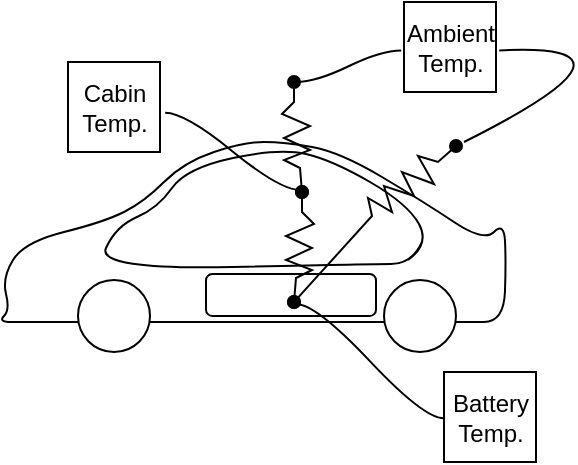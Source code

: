 <mxfile version="28.0.6">
  <diagram name="Page-1" id="w69QgauEFFYnWDhPD-Ga">
    <mxGraphModel dx="494" dy="328" grid="1" gridSize="10" guides="1" tooltips="1" connect="1" arrows="1" fold="1" page="1" pageScale="1" pageWidth="850" pageHeight="1100" math="0" shadow="0">
      <root>
        <mxCell id="0" />
        <mxCell id="1" parent="0" />
        <mxCell id="bY4IOYTVBXKEHmrtxOaj-78" value="" style="curved=1;endArrow=none;html=1;rounded=0;endFill=0;strokeColor=default;movable=0;resizable=0;rotatable=0;deletable=0;editable=0;locked=1;connectable=0;" edge="1" parent="1">
          <mxGeometry width="50" height="50" relative="1" as="geometry">
            <mxPoint x="490" y="480" as="sourcePoint" />
            <mxPoint x="490" y="480" as="targetPoint" />
            <Array as="points">
              <mxPoint x="260" y="480" />
              <mxPoint x="247" y="480" />
              <mxPoint x="253" y="474" />
              <mxPoint x="249" y="458" />
              <mxPoint x="260" y="440" />
              <mxPoint x="300" y="430" />
              <mxPoint x="320" y="420" />
              <mxPoint x="340" y="400" />
              <mxPoint x="370" y="390" />
              <mxPoint x="390" y="390" />
              <mxPoint x="418" y="395" />
              <mxPoint x="460" y="420" />
              <mxPoint x="490" y="440" />
              <mxPoint x="500" y="430" />
              <mxPoint x="501" y="449" />
              <mxPoint x="500" y="480" />
            </Array>
          </mxGeometry>
        </mxCell>
        <mxCell id="bY4IOYTVBXKEHmrtxOaj-89" value="" style="ellipse;whiteSpace=wrap;html=1;aspect=fixed;movable=0;resizable=0;rotatable=0;deletable=0;editable=0;locked=1;connectable=0;" vertex="1" parent="1">
          <mxGeometry x="287" y="459" width="36" height="36" as="geometry" />
        </mxCell>
        <mxCell id="bY4IOYTVBXKEHmrtxOaj-90" value="" style="ellipse;whiteSpace=wrap;html=1;aspect=fixed;movable=0;resizable=0;rotatable=0;deletable=0;editable=0;locked=1;connectable=0;" vertex="1" parent="1">
          <mxGeometry x="440" y="459" width="36" height="36" as="geometry" />
        </mxCell>
        <mxCell id="bY4IOYTVBXKEHmrtxOaj-91" value="" style="curved=1;endArrow=none;html=1;rounded=0;endFill=0;strokeColor=default;shadow=0;fillColor=light-dark(transparent,#FF8000);movable=0;resizable=0;rotatable=0;deletable=0;editable=0;locked=1;connectable=0;" edge="1" parent="1">
          <mxGeometry width="50" height="50" relative="1" as="geometry">
            <mxPoint x="459" y="440" as="sourcePoint" />
            <mxPoint x="452" y="449" as="targetPoint" />
            <Array as="points">
              <mxPoint x="454" y="451" />
              <mxPoint x="433" y="451" />
              <mxPoint x="296" y="454" />
              <mxPoint x="306" y="432" />
              <mxPoint x="327" y="423" />
              <mxPoint x="341" y="403" />
              <mxPoint x="388" y="393" />
              <mxPoint x="414" y="399" />
              <mxPoint x="452" y="421" />
              <mxPoint x="463" y="441" />
            </Array>
          </mxGeometry>
        </mxCell>
        <mxCell id="bY4IOYTVBXKEHmrtxOaj-100" value="" style="rounded=1;whiteSpace=wrap;html=1;movable=0;resizable=0;rotatable=0;deletable=0;editable=0;locked=1;connectable=0;" vertex="1" parent="1">
          <mxGeometry x="351" y="456" width="85" height="21" as="geometry" />
        </mxCell>
        <mxCell id="bY4IOYTVBXKEHmrtxOaj-106" value="" style="endArrow=oval;html=1;rounded=0;strokeColor=light-dark(#000000,#CC0000);startArrow=oval;startFill=1;endFill=1;movable=0;resizable=0;rotatable=0;deletable=0;editable=0;locked=1;connectable=0;" edge="1" parent="1">
          <mxGeometry width="50" height="50" relative="1" as="geometry">
            <mxPoint x="395" y="470" as="sourcePoint" />
            <mxPoint x="399" y="415" as="targetPoint" />
            <Array as="points">
              <mxPoint x="396" y="458" />
              <mxPoint x="404" y="454" />
              <mxPoint x="391" y="449" />
              <mxPoint x="404" y="443" />
              <mxPoint x="391" y="437" />
              <mxPoint x="405" y="431" />
              <mxPoint x="399" y="425" />
            </Array>
          </mxGeometry>
        </mxCell>
        <mxCell id="bY4IOYTVBXKEHmrtxOaj-110" value="" style="endArrow=oval;html=1;rounded=0;strokeColor=light-dark(#000000,#CC0000);startArrow=oval;startFill=1;endFill=1;movable=0;resizable=0;rotatable=0;deletable=0;editable=0;locked=1;connectable=0;" edge="1" parent="1">
          <mxGeometry width="50" height="50" relative="1" as="geometry">
            <mxPoint x="395" y="470" as="sourcePoint" />
            <mxPoint x="476" y="392" as="targetPoint" />
            <Array as="points">
              <mxPoint x="434" y="427" />
              <mxPoint x="432" y="418" />
              <mxPoint x="444" y="425" />
              <mxPoint x="440" y="412" />
              <mxPoint x="455" y="417" />
              <mxPoint x="449" y="405" />
              <mxPoint x="465" y="411" />
              <mxPoint x="457" y="397" />
              <mxPoint x="467" y="400" />
            </Array>
          </mxGeometry>
        </mxCell>
        <mxCell id="bY4IOYTVBXKEHmrtxOaj-111" value="" style="endArrow=oval;html=1;rounded=0;strokeColor=light-dark(#000000,#CC0000);startArrow=oval;startFill=1;endFill=1;movable=0;resizable=0;rotatable=0;deletable=0;editable=0;locked=1;connectable=0;" edge="1" parent="1">
          <mxGeometry width="50" height="50" relative="1" as="geometry">
            <mxPoint x="399" y="415" as="sourcePoint" />
            <mxPoint x="395" y="360" as="targetPoint" />
            <Array as="points">
              <mxPoint x="398" y="403" />
              <mxPoint x="390" y="399" />
              <mxPoint x="403" y="394" />
              <mxPoint x="390" y="388" />
              <mxPoint x="403" y="382" />
              <mxPoint x="389" y="376" />
              <mxPoint x="395" y="370" />
            </Array>
          </mxGeometry>
        </mxCell>
        <mxCell id="bY4IOYTVBXKEHmrtxOaj-119" value="" style="edgeStyle=entityRelationEdgeStyle;startArrow=none;endArrow=none;segment=10;curved=1;sourcePerimeterSpacing=0;targetPerimeterSpacing=0;rounded=0;entryX=-0.003;entryY=0.514;entryDx=0;entryDy=0;entryPerimeter=0;" edge="1" target="bY4IOYTVBXKEHmrtxOaj-135" parent="1">
          <mxGeometry relative="1" as="geometry">
            <mxPoint x="396" y="471" as="sourcePoint" />
            <mxPoint x="460" y="530" as="targetPoint" />
          </mxGeometry>
        </mxCell>
        <mxCell id="bY4IOYTVBXKEHmrtxOaj-124" value="" style="edgeStyle=entityRelationEdgeStyle;startArrow=none;endArrow=none;segment=10;curved=1;sourcePerimeterSpacing=0;targetPerimeterSpacing=0;rounded=0;entryX=-0.031;entryY=0.539;entryDx=0;entryDy=0;entryPerimeter=0;" edge="1" parent="1" target="bY4IOYTVBXKEHmrtxOaj-133">
          <mxGeometry relative="1" as="geometry">
            <mxPoint x="396" y="360" as="sourcePoint" />
            <mxPoint x="443.0" y="343.0" as="targetPoint" />
            <Array as="points">
              <mxPoint x="398" y="359" />
            </Array>
          </mxGeometry>
        </mxCell>
        <mxCell id="bY4IOYTVBXKEHmrtxOaj-127" value="" style="edgeStyle=entityRelationEdgeStyle;startArrow=none;endArrow=none;segment=10;curved=1;sourcePerimeterSpacing=0;targetPerimeterSpacing=0;rounded=0;exitX=1.056;exitY=0.565;exitDx=0;exitDy=0;exitPerimeter=0;" edge="1" parent="1" source="bY4IOYTVBXKEHmrtxOaj-131">
          <mxGeometry relative="1" as="geometry">
            <mxPoint x="320" y="369" as="sourcePoint" />
            <mxPoint x="398" y="414" as="targetPoint" />
            <Array as="points">
              <mxPoint x="458" y="328" />
            </Array>
          </mxGeometry>
        </mxCell>
        <mxCell id="bY4IOYTVBXKEHmrtxOaj-131" value="Cabin&lt;br&gt;Temp." style="verticalLabelPosition=middle;verticalAlign=middle;html=1;shape=mxgraph.basic.rect;fillColor2=none;strokeWidth=1;size=20;indent=5;labelPosition=center;align=center;" vertex="1" parent="1">
          <mxGeometry x="282" y="350" width="46" height="45" as="geometry" />
        </mxCell>
        <mxCell id="bY4IOYTVBXKEHmrtxOaj-133" value="Ambient&lt;br&gt;Temp." style="verticalLabelPosition=middle;verticalAlign=middle;html=1;shape=mxgraph.basic.rect;fillColor2=none;strokeWidth=1;size=20;indent=5;labelPosition=center;align=center;" vertex="1" parent="1">
          <mxGeometry x="450" y="320" width="46" height="45" as="geometry" />
        </mxCell>
        <mxCell id="bY4IOYTVBXKEHmrtxOaj-134" value="" style="curved=1;endArrow=none;html=1;rounded=0;endFill=0;exitX=1.035;exitY=0.539;exitDx=0;exitDy=0;exitPerimeter=0;" edge="1" parent="1" source="bY4IOYTVBXKEHmrtxOaj-133">
          <mxGeometry width="50" height="50" relative="1" as="geometry">
            <mxPoint x="530" y="340" as="sourcePoint" />
            <mxPoint x="480" y="390" as="targetPoint" />
            <Array as="points">
              <mxPoint x="580" y="340" />
            </Array>
          </mxGeometry>
        </mxCell>
        <mxCell id="bY4IOYTVBXKEHmrtxOaj-135" value="Battery&lt;br&gt;Temp." style="verticalLabelPosition=middle;verticalAlign=middle;html=1;shape=mxgraph.basic.rect;fillColor2=none;strokeWidth=1;size=20;indent=5;labelPosition=center;align=center;" vertex="1" parent="1">
          <mxGeometry x="470" y="505" width="46" height="45" as="geometry" />
        </mxCell>
      </root>
    </mxGraphModel>
  </diagram>
</mxfile>
